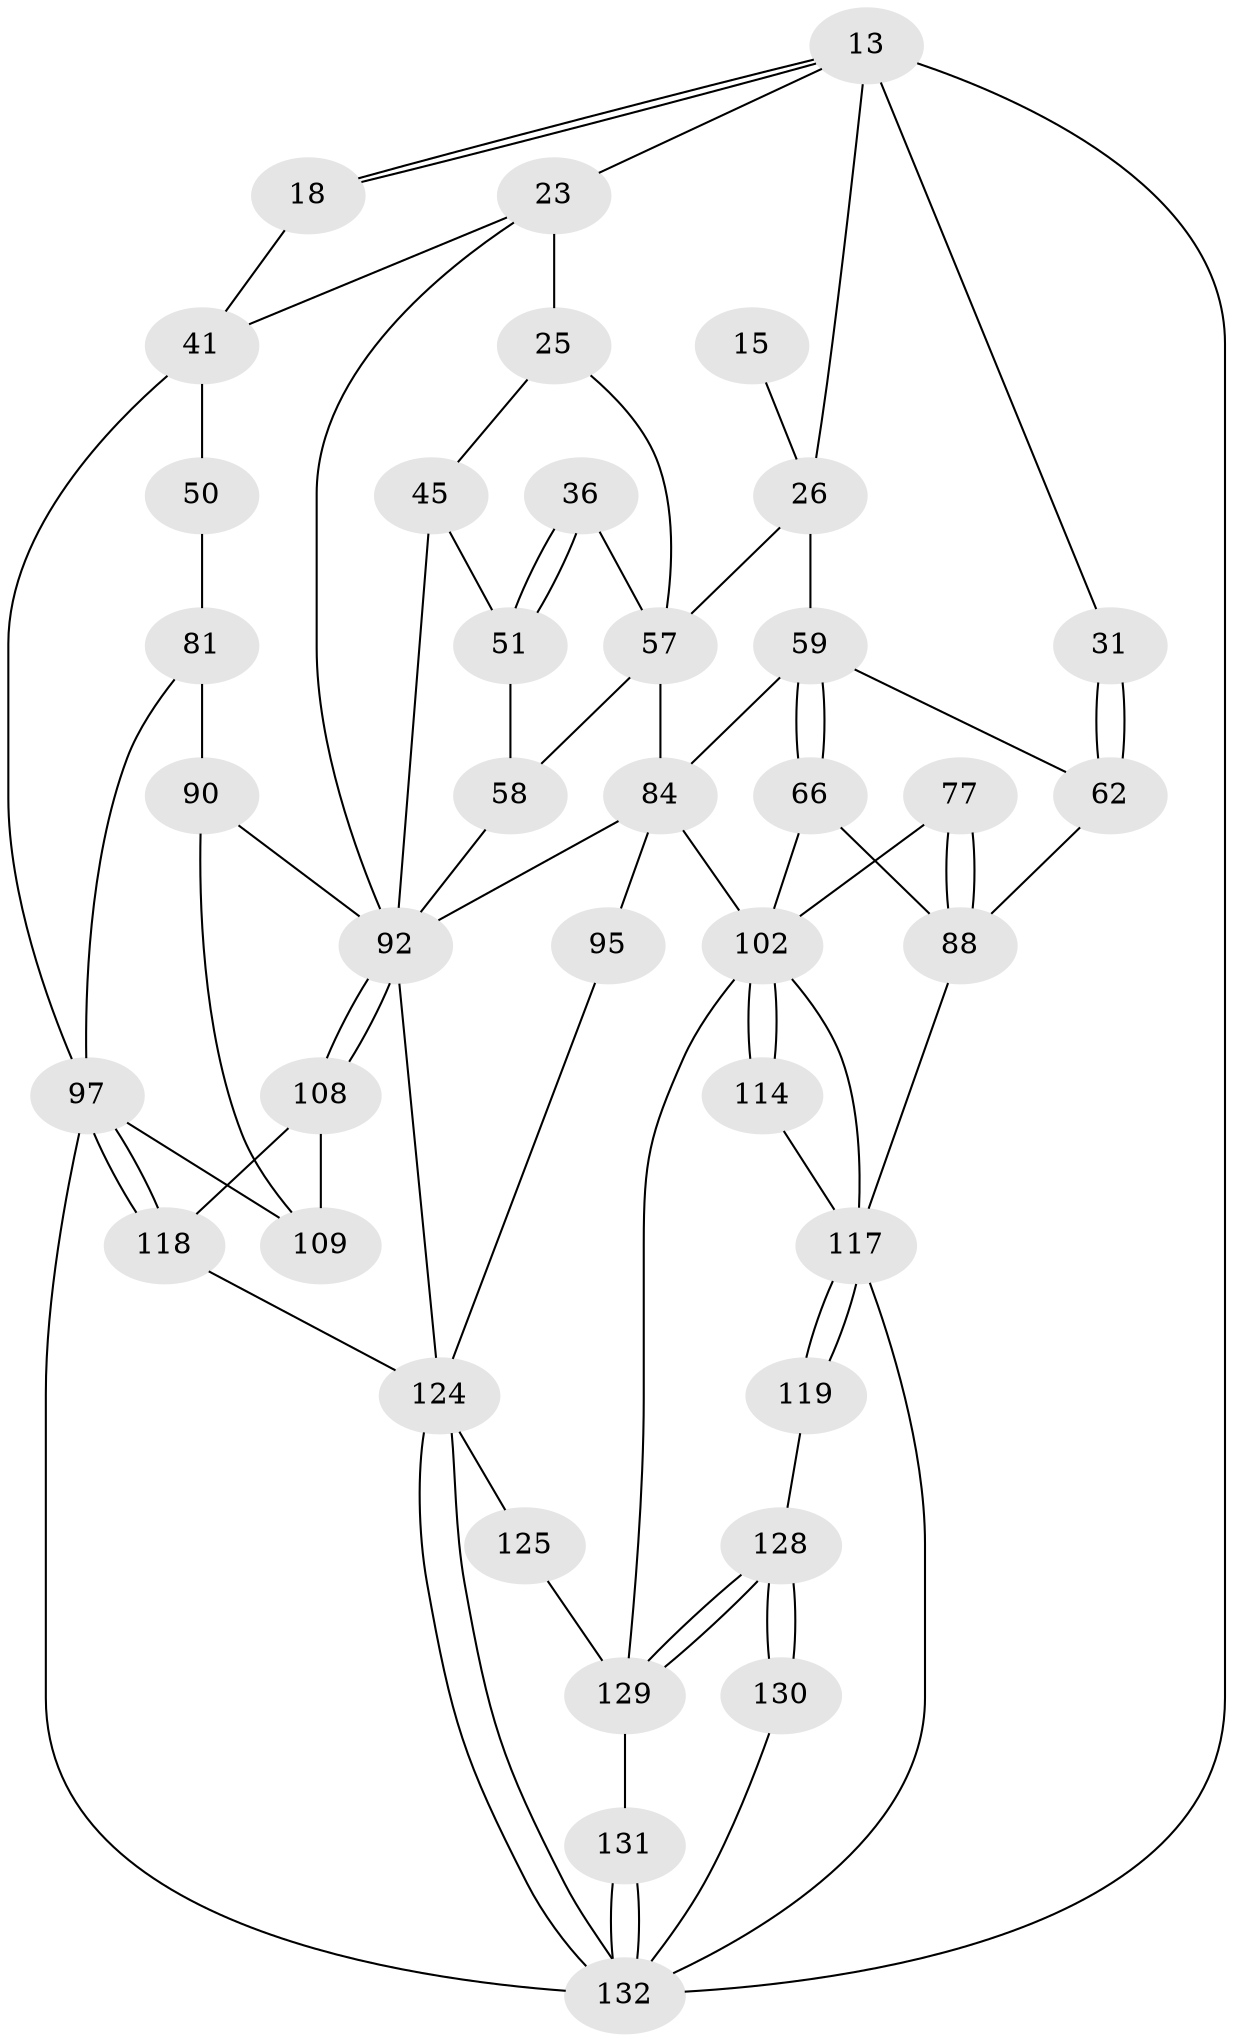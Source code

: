 // original degree distribution, {3: 0.022727272727272728, 5: 0.553030303030303, 6: 0.21212121212121213, 4: 0.21212121212121213}
// Generated by graph-tools (version 1.1) at 2025/05/03/04/25 22:05:08]
// undirected, 39 vertices, 79 edges
graph export_dot {
graph [start="1"]
  node [color=gray90,style=filled];
  13 [pos="+0.36567615642423107+0",super="+5+4"];
  15 [pos="+0.7213629910448988+0.1162162087603262"];
  18 [pos="+0.21361122388791812+0.11929482098531359",super="+17"];
  23 [pos="+0.34821656977895604+0.23626093186845795",super="+20"];
  25 [pos="+0.4722530833056802+0.20326640576951038",super="+22"];
  26 [pos="+0.6654528505878206+0.250484762286466",super="+19+9+14"];
  31 [pos="+1+0.14668397863816202"];
  36 [pos="+0.5594413273212415+0.2811232615112391"];
  41 [pos="+0+0.23143259529470114",super="+30+29"];
  45 [pos="+0.46521411918340283+0.3109387685564379",super="+39+38"];
  50 [pos="+0.17696508305618114+0.3387993772070223"];
  51 [pos="+0.5199180107852394+0.351326985218559",super="+44+37"];
  57 [pos="+0.5822695052977943+0.4105719575589188",super="+27+28+24"];
  58 [pos="+0.5206997822719874+0.41906356062247574",super="+54"];
  59 [pos="+0.7495366782113447+0.3732420617350491",super="+35+43"];
  62 [pos="+1+0.39052296328270397",super="+42+32"];
  66 [pos="+0.8139463858665218+0.41244151341443547",super="+65"];
  77 [pos="+0.8979493675157633+0.5634602784943118"];
  81 [pos="+0.10823436780960276+0.46399322856595815",super="+52+49"];
  84 [pos="+0.6462760766368838+0.543183223302122",super="+73+82"];
  88 [pos="+1+0.5058716584435629",super="+67+87+68+69"];
  90 [pos="+0.11301102063190709+0.4913672284920564",super="+89+48"];
  92 [pos="+0.2293768979617732+0.6103457976346764",super="+91+56"];
  95 [pos="+0.587041452524415+0.5816533430196039"];
  97 [pos="+0+1",super="+96+94+53"];
  102 [pos="+0.6768610452072347+0.7688314433862169",super="+101+100+80"];
  108 [pos="+0.16176883629480848+0.6715099288850388"];
  109 [pos="+0.13768031906275385+0.6679196594308839",super="+93"];
  114 [pos="+0.8185944220526451+0.6889876546917185"];
  117 [pos="+1+0.7801973657192984",super="+86+112+113+111"];
  118 [pos="+0.17305044099311984+0.8802929808450164",super="+116"];
  119 [pos="+0.8961596890943367+0.84902424667251"];
  124 [pos="+0.37633178565329445+0.9232359369166214",super="+123+107"];
  125 [pos="+0.5084486530640248+0.9432105873305925",super="+122"];
  128 [pos="+0.7422650124415238+1",super="+121+120"];
  129 [pos="+0.6749594839873847+1",super="+126+127+104"];
  130 [pos="+1+1"];
  131 [pos="+0.5091383930810316+1"];
  132 [pos="+0.38285850841399915+1",super="+98"];
  13 -- 18 [weight=2];
  13 -- 18;
  13 -- 26 [weight=2];
  13 -- 31;
  13 -- 23;
  13 -- 132 [weight=2];
  15 -- 26 [weight=3];
  18 -- 41 [weight=3];
  23 -- 25 [weight=2];
  23 -- 41;
  23 -- 92;
  25 -- 57 [weight=2];
  25 -- 45;
  26 -- 59 [weight=2];
  26 -- 57 [weight=2];
  31 -- 62 [weight=2];
  31 -- 62;
  36 -- 51 [weight=2];
  36 -- 51;
  36 -- 57;
  41 -- 50;
  41 -- 97;
  45 -- 51 [weight=2];
  45 -- 92 [weight=2];
  50 -- 81 [weight=2];
  51 -- 58;
  57 -- 58;
  57 -- 84;
  58 -- 92 [weight=2];
  59 -- 66 [weight=2];
  59 -- 66;
  59 -- 62 [weight=2];
  59 -- 84;
  62 -- 88;
  66 -- 88 [weight=2];
  66 -- 102;
  77 -- 88 [weight=2];
  77 -- 88;
  77 -- 102;
  81 -- 90 [weight=2];
  81 -- 97;
  84 -- 95 [weight=2];
  84 -- 102 [weight=4];
  84 -- 92;
  88 -- 117 [weight=2];
  90 -- 92 [weight=3];
  90 -- 109;
  92 -- 108;
  92 -- 108;
  92 -- 124 [weight=2];
  95 -- 124;
  97 -- 118;
  97 -- 118;
  97 -- 109 [weight=2];
  97 -- 132;
  102 -- 114 [weight=2];
  102 -- 114;
  102 -- 129;
  102 -- 117;
  108 -- 109;
  108 -- 118;
  114 -- 117;
  117 -- 119 [weight=2];
  117 -- 119;
  117 -- 132;
  118 -- 124 [weight=2];
  119 -- 128;
  124 -- 132;
  124 -- 132;
  124 -- 125 [weight=2];
  125 -- 129 [weight=2];
  128 -- 129 [weight=2];
  128 -- 129;
  128 -- 130 [weight=2];
  128 -- 130;
  129 -- 131 [weight=2];
  130 -- 132;
  131 -- 132;
  131 -- 132;
}
